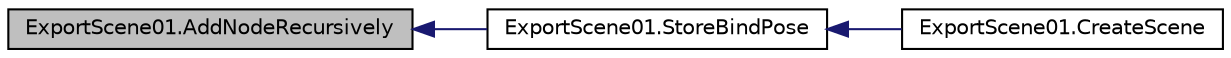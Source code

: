 digraph "ExportScene01.AddNodeRecursively"
{
  edge [fontname="Helvetica",fontsize="10",labelfontname="Helvetica",labelfontsize="10"];
  node [fontname="Helvetica",fontsize="10",shape=record];
  rankdir="LR";
  Node1 [label="ExportScene01.AddNodeRecursively",height=0.2,width=0.4,color="black", fillcolor="grey75", style="filled", fontcolor="black"];
  Node1 -> Node2 [dir="back",color="midnightblue",fontsize="10",style="solid",fontname="Helvetica"];
  Node2 [label="ExportScene01.StoreBindPose",height=0.2,width=0.4,color="black", fillcolor="white", style="filled",URL="$namespace_export_scene01.html#a7d99da67d243a6fd5092f8a00f751cc8"];
  Node2 -> Node3 [dir="back",color="midnightblue",fontsize="10",style="solid",fontname="Helvetica"];
  Node3 [label="ExportScene01.CreateScene",height=0.2,width=0.4,color="black", fillcolor="white", style="filled",URL="$namespace_export_scene01.html#a405c93947107b07b27cb80d3c4712ef1"];
}
